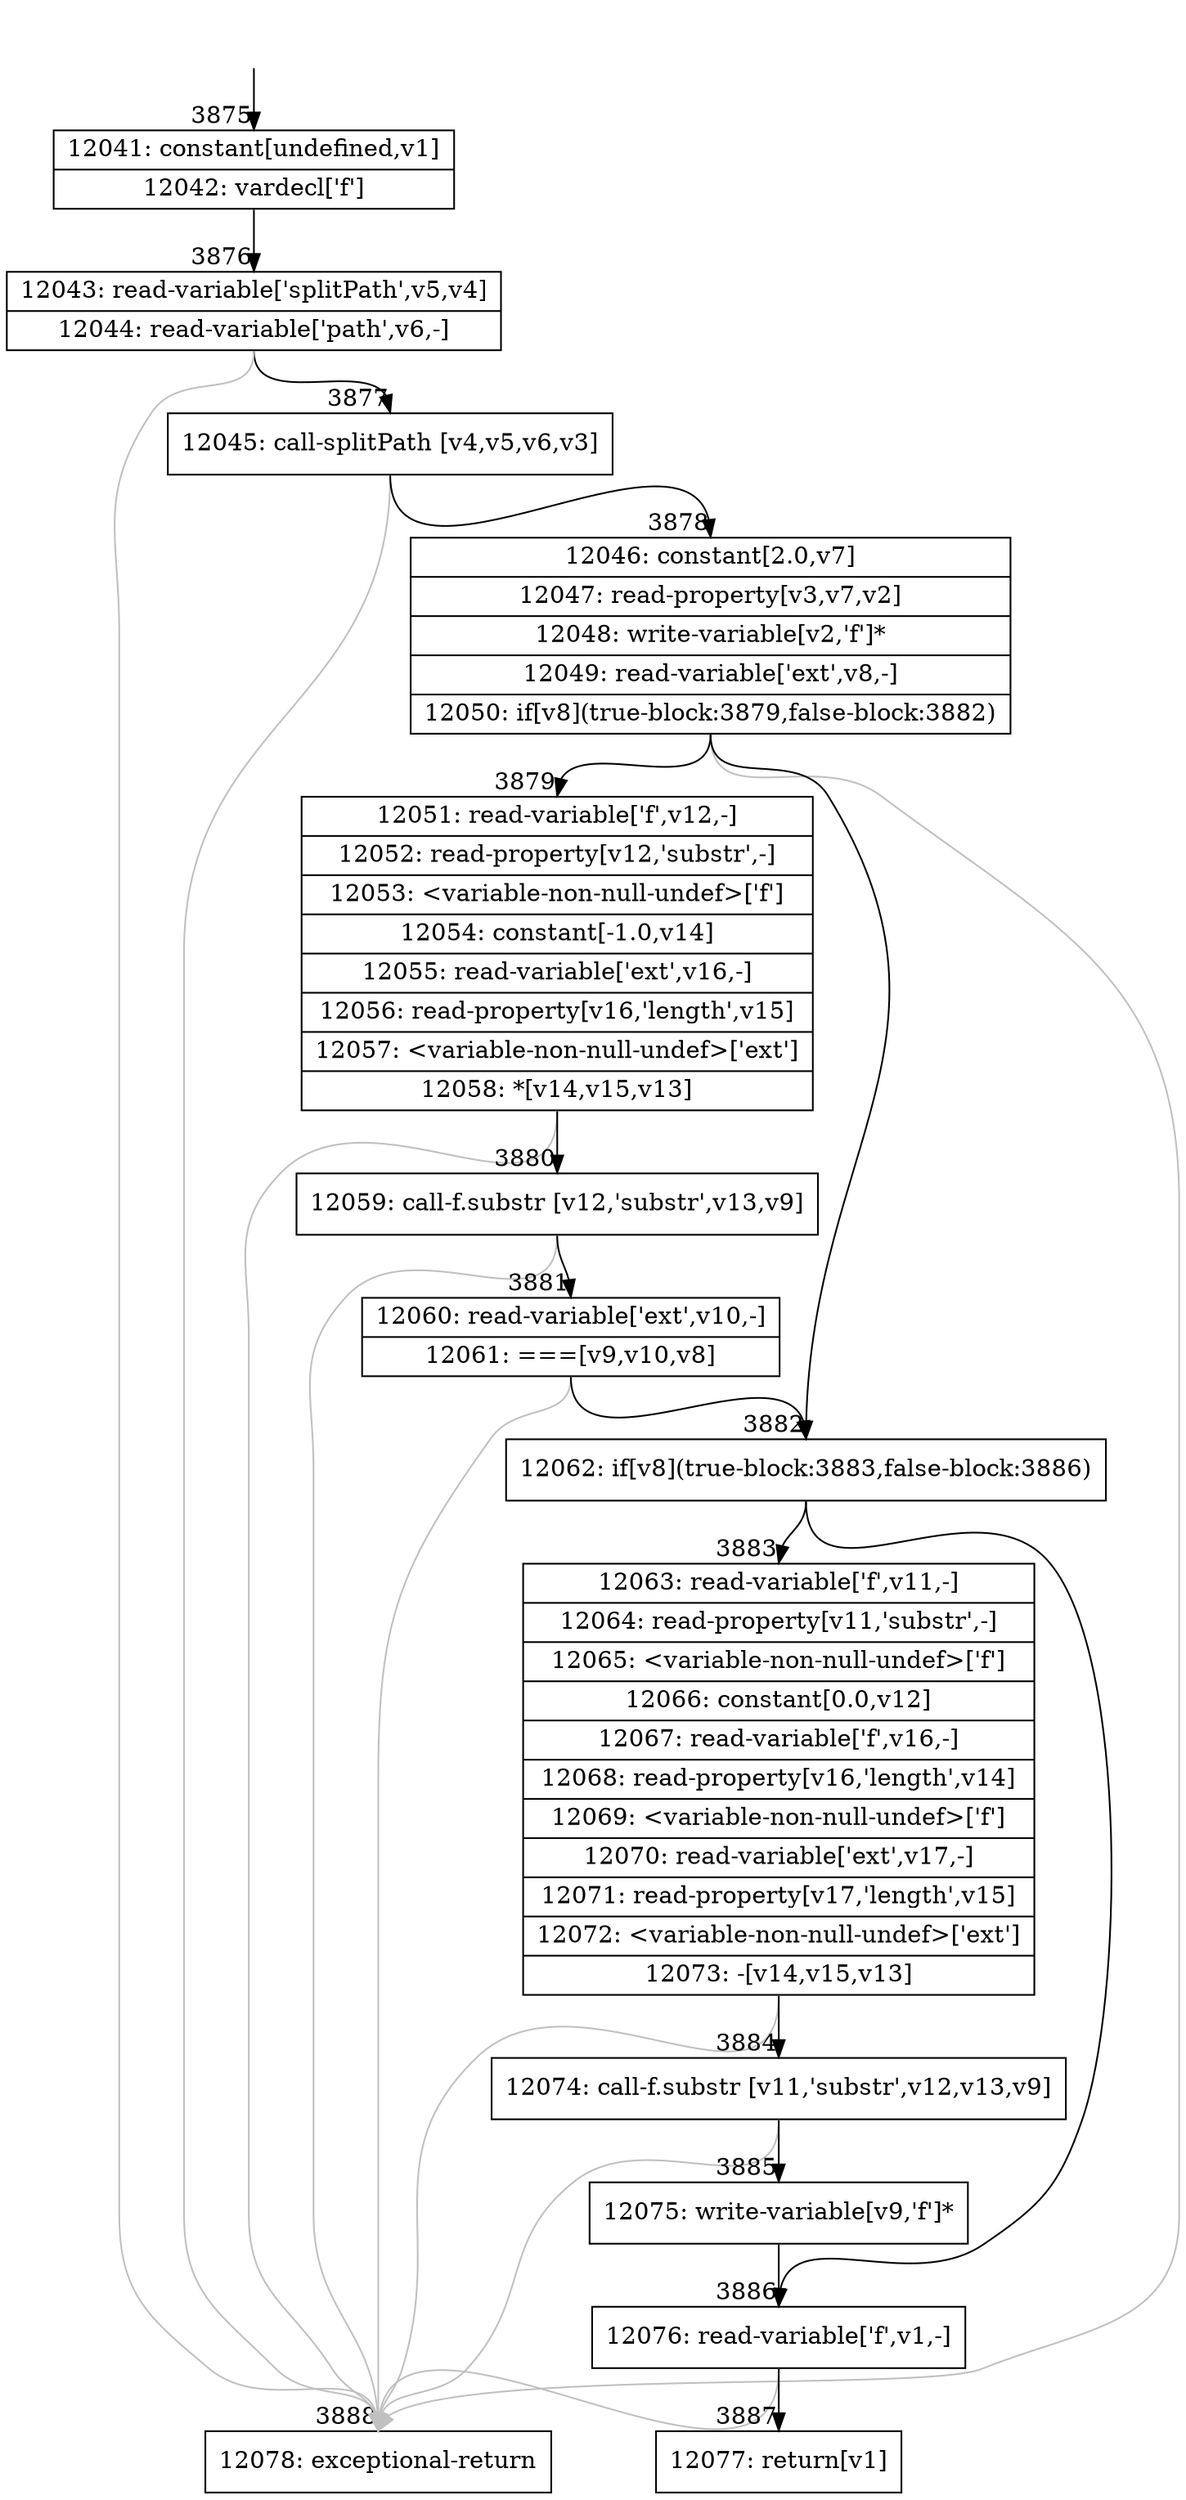 digraph {
rankdir="TD"
BB_entry226[shape=none,label=""];
BB_entry226 -> BB3875 [tailport=s, headport=n, headlabel="    3875"]
BB3875 [shape=record label="{12041: constant[undefined,v1]|12042: vardecl['f']}" ] 
BB3875 -> BB3876 [tailport=s, headport=n, headlabel="      3876"]
BB3876 [shape=record label="{12043: read-variable['splitPath',v5,v4]|12044: read-variable['path',v6,-]}" ] 
BB3876 -> BB3877 [tailport=s, headport=n, headlabel="      3877"]
BB3876 -> BB3888 [tailport=s, headport=n, color=gray, headlabel="      3888"]
BB3877 [shape=record label="{12045: call-splitPath [v4,v5,v6,v3]}" ] 
BB3877 -> BB3878 [tailport=s, headport=n, headlabel="      3878"]
BB3877 -> BB3888 [tailport=s, headport=n, color=gray]
BB3878 [shape=record label="{12046: constant[2.0,v7]|12047: read-property[v3,v7,v2]|12048: write-variable[v2,'f']*|12049: read-variable['ext',v8,-]|12050: if[v8](true-block:3879,false-block:3882)}" ] 
BB3878 -> BB3882 [tailport=s, headport=n, headlabel="      3882"]
BB3878 -> BB3879 [tailport=s, headport=n, headlabel="      3879"]
BB3878 -> BB3888 [tailport=s, headport=n, color=gray]
BB3879 [shape=record label="{12051: read-variable['f',v12,-]|12052: read-property[v12,'substr',-]|12053: \<variable-non-null-undef\>['f']|12054: constant[-1.0,v14]|12055: read-variable['ext',v16,-]|12056: read-property[v16,'length',v15]|12057: \<variable-non-null-undef\>['ext']|12058: *[v14,v15,v13]}" ] 
BB3879 -> BB3880 [tailport=s, headport=n, headlabel="      3880"]
BB3879 -> BB3888 [tailport=s, headport=n, color=gray]
BB3880 [shape=record label="{12059: call-f.substr [v12,'substr',v13,v9]}" ] 
BB3880 -> BB3881 [tailport=s, headport=n, headlabel="      3881"]
BB3880 -> BB3888 [tailport=s, headport=n, color=gray]
BB3881 [shape=record label="{12060: read-variable['ext',v10,-]|12061: ===[v9,v10,v8]}" ] 
BB3881 -> BB3882 [tailport=s, headport=n]
BB3881 -> BB3888 [tailport=s, headport=n, color=gray]
BB3882 [shape=record label="{12062: if[v8](true-block:3883,false-block:3886)}" ] 
BB3882 -> BB3883 [tailport=s, headport=n, headlabel="      3883"]
BB3882 -> BB3886 [tailport=s, headport=n, headlabel="      3886"]
BB3883 [shape=record label="{12063: read-variable['f',v11,-]|12064: read-property[v11,'substr',-]|12065: \<variable-non-null-undef\>['f']|12066: constant[0.0,v12]|12067: read-variable['f',v16,-]|12068: read-property[v16,'length',v14]|12069: \<variable-non-null-undef\>['f']|12070: read-variable['ext',v17,-]|12071: read-property[v17,'length',v15]|12072: \<variable-non-null-undef\>['ext']|12073: -[v14,v15,v13]}" ] 
BB3883 -> BB3884 [tailport=s, headport=n, headlabel="      3884"]
BB3883 -> BB3888 [tailport=s, headport=n, color=gray]
BB3884 [shape=record label="{12074: call-f.substr [v11,'substr',v12,v13,v9]}" ] 
BB3884 -> BB3885 [tailport=s, headport=n, headlabel="      3885"]
BB3884 -> BB3888 [tailport=s, headport=n, color=gray]
BB3885 [shape=record label="{12075: write-variable[v9,'f']*}" ] 
BB3885 -> BB3886 [tailport=s, headport=n]
BB3886 [shape=record label="{12076: read-variable['f',v1,-]}" ] 
BB3886 -> BB3887 [tailport=s, headport=n, headlabel="      3887"]
BB3886 -> BB3888 [tailport=s, headport=n, color=gray]
BB3887 [shape=record label="{12077: return[v1]}" ] 
BB3888 [shape=record label="{12078: exceptional-return}" ] 
//#$~ 4061
}
